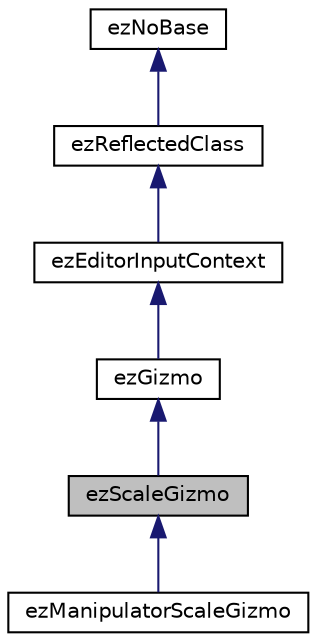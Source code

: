 digraph "ezScaleGizmo"
{
 // LATEX_PDF_SIZE
  edge [fontname="Helvetica",fontsize="10",labelfontname="Helvetica",labelfontsize="10"];
  node [fontname="Helvetica",fontsize="10",shape=record];
  Node1 [label="ezScaleGizmo",height=0.2,width=0.4,color="black", fillcolor="grey75", style="filled", fontcolor="black",tooltip=" "];
  Node2 -> Node1 [dir="back",color="midnightblue",fontsize="10",style="solid",fontname="Helvetica"];
  Node2 [label="ezGizmo",height=0.2,width=0.4,color="black", fillcolor="white", style="filled",URL="$d4/d05/classez_gizmo.htm",tooltip=" "];
  Node3 -> Node2 [dir="back",color="midnightblue",fontsize="10",style="solid",fontname="Helvetica"];
  Node3 [label="ezEditorInputContext",height=0.2,width=0.4,color="black", fillcolor="white", style="filled",URL="$df/d1c/classez_editor_input_context.htm",tooltip=" "];
  Node4 -> Node3 [dir="back",color="midnightblue",fontsize="10",style="solid",fontname="Helvetica"];
  Node4 [label="ezReflectedClass",height=0.2,width=0.4,color="black", fillcolor="white", style="filled",URL="$db/d45/classez_reflected_class.htm",tooltip="All classes that should be dynamically reflectable, need to be derived from this base class."];
  Node5 -> Node4 [dir="back",color="midnightblue",fontsize="10",style="solid",fontname="Helvetica"];
  Node5 [label="ezNoBase",height=0.2,width=0.4,color="black", fillcolor="white", style="filled",URL="$d4/d02/classez_no_base.htm",tooltip="Dummy type to pass to templates and macros that expect a base type for a class that has no base."];
  Node1 -> Node6 [dir="back",color="midnightblue",fontsize="10",style="solid",fontname="Helvetica"];
  Node6 [label="ezManipulatorScaleGizmo",height=0.2,width=0.4,color="black", fillcolor="white", style="filled",URL="$d1/d13/classez_manipulator_scale_gizmo.htm",tooltip="Scale gizmo version that only uses boxes that can be composited with rotate and translate gizmos with..."];
}
